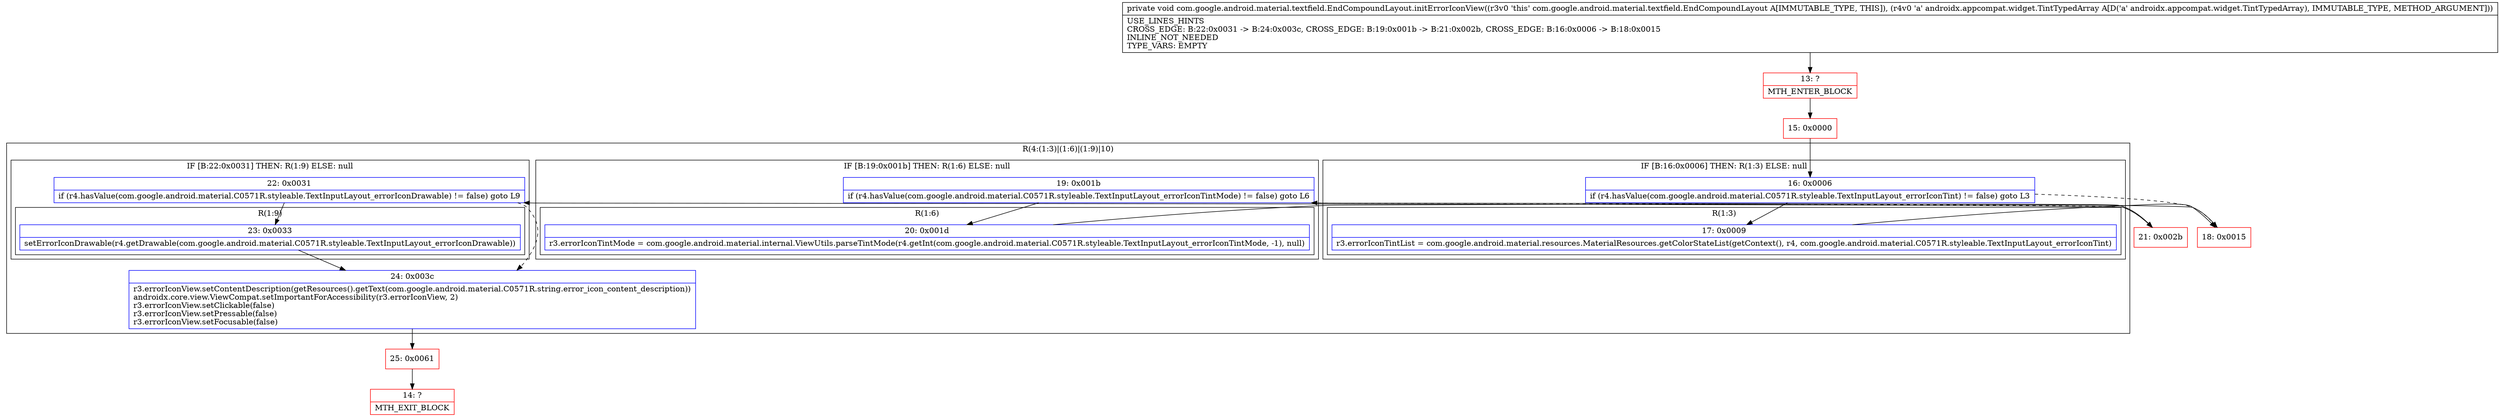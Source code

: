 digraph "CFG forcom.google.android.material.textfield.EndCompoundLayout.initErrorIconView(Landroidx\/appcompat\/widget\/TintTypedArray;)V" {
subgraph cluster_Region_1373188706 {
label = "R(4:(1:3)|(1:6)|(1:9)|10)";
node [shape=record,color=blue];
subgraph cluster_IfRegion_1272420805 {
label = "IF [B:16:0x0006] THEN: R(1:3) ELSE: null";
node [shape=record,color=blue];
Node_16 [shape=record,label="{16\:\ 0x0006|if (r4.hasValue(com.google.android.material.C0571R.styleable.TextInputLayout_errorIconTint) != false) goto L3\l}"];
subgraph cluster_Region_1700224875 {
label = "R(1:3)";
node [shape=record,color=blue];
Node_17 [shape=record,label="{17\:\ 0x0009|r3.errorIconTintList = com.google.android.material.resources.MaterialResources.getColorStateList(getContext(), r4, com.google.android.material.C0571R.styleable.TextInputLayout_errorIconTint)\l}"];
}
}
subgraph cluster_IfRegion_1659148847 {
label = "IF [B:19:0x001b] THEN: R(1:6) ELSE: null";
node [shape=record,color=blue];
Node_19 [shape=record,label="{19\:\ 0x001b|if (r4.hasValue(com.google.android.material.C0571R.styleable.TextInputLayout_errorIconTintMode) != false) goto L6\l}"];
subgraph cluster_Region_2050424371 {
label = "R(1:6)";
node [shape=record,color=blue];
Node_20 [shape=record,label="{20\:\ 0x001d|r3.errorIconTintMode = com.google.android.material.internal.ViewUtils.parseTintMode(r4.getInt(com.google.android.material.C0571R.styleable.TextInputLayout_errorIconTintMode, \-1), null)\l}"];
}
}
subgraph cluster_IfRegion_232278273 {
label = "IF [B:22:0x0031] THEN: R(1:9) ELSE: null";
node [shape=record,color=blue];
Node_22 [shape=record,label="{22\:\ 0x0031|if (r4.hasValue(com.google.android.material.C0571R.styleable.TextInputLayout_errorIconDrawable) != false) goto L9\l}"];
subgraph cluster_Region_1378608086 {
label = "R(1:9)";
node [shape=record,color=blue];
Node_23 [shape=record,label="{23\:\ 0x0033|setErrorIconDrawable(r4.getDrawable(com.google.android.material.C0571R.styleable.TextInputLayout_errorIconDrawable))\l}"];
}
}
Node_24 [shape=record,label="{24\:\ 0x003c|r3.errorIconView.setContentDescription(getResources().getText(com.google.android.material.C0571R.string.error_icon_content_description))\landroidx.core.view.ViewCompat.setImportantForAccessibility(r3.errorIconView, 2)\lr3.errorIconView.setClickable(false)\lr3.errorIconView.setPressable(false)\lr3.errorIconView.setFocusable(false)\l}"];
}
Node_13 [shape=record,color=red,label="{13\:\ ?|MTH_ENTER_BLOCK\l}"];
Node_15 [shape=record,color=red,label="{15\:\ 0x0000}"];
Node_18 [shape=record,color=red,label="{18\:\ 0x0015}"];
Node_21 [shape=record,color=red,label="{21\:\ 0x002b}"];
Node_25 [shape=record,color=red,label="{25\:\ 0x0061}"];
Node_14 [shape=record,color=red,label="{14\:\ ?|MTH_EXIT_BLOCK\l}"];
MethodNode[shape=record,label="{private void com.google.android.material.textfield.EndCompoundLayout.initErrorIconView((r3v0 'this' com.google.android.material.textfield.EndCompoundLayout A[IMMUTABLE_TYPE, THIS]), (r4v0 'a' androidx.appcompat.widget.TintTypedArray A[D('a' androidx.appcompat.widget.TintTypedArray), IMMUTABLE_TYPE, METHOD_ARGUMENT]))  | USE_LINES_HINTS\lCROSS_EDGE: B:22:0x0031 \-\> B:24:0x003c, CROSS_EDGE: B:19:0x001b \-\> B:21:0x002b, CROSS_EDGE: B:16:0x0006 \-\> B:18:0x0015\lINLINE_NOT_NEEDED\lTYPE_VARS: EMPTY\l}"];
MethodNode -> Node_13;Node_16 -> Node_17;
Node_16 -> Node_18[style=dashed];
Node_17 -> Node_18;
Node_19 -> Node_20;
Node_19 -> Node_21[style=dashed];
Node_20 -> Node_21;
Node_22 -> Node_23;
Node_22 -> Node_24[style=dashed];
Node_23 -> Node_24;
Node_24 -> Node_25;
Node_13 -> Node_15;
Node_15 -> Node_16;
Node_18 -> Node_19;
Node_21 -> Node_22;
Node_25 -> Node_14;
}

